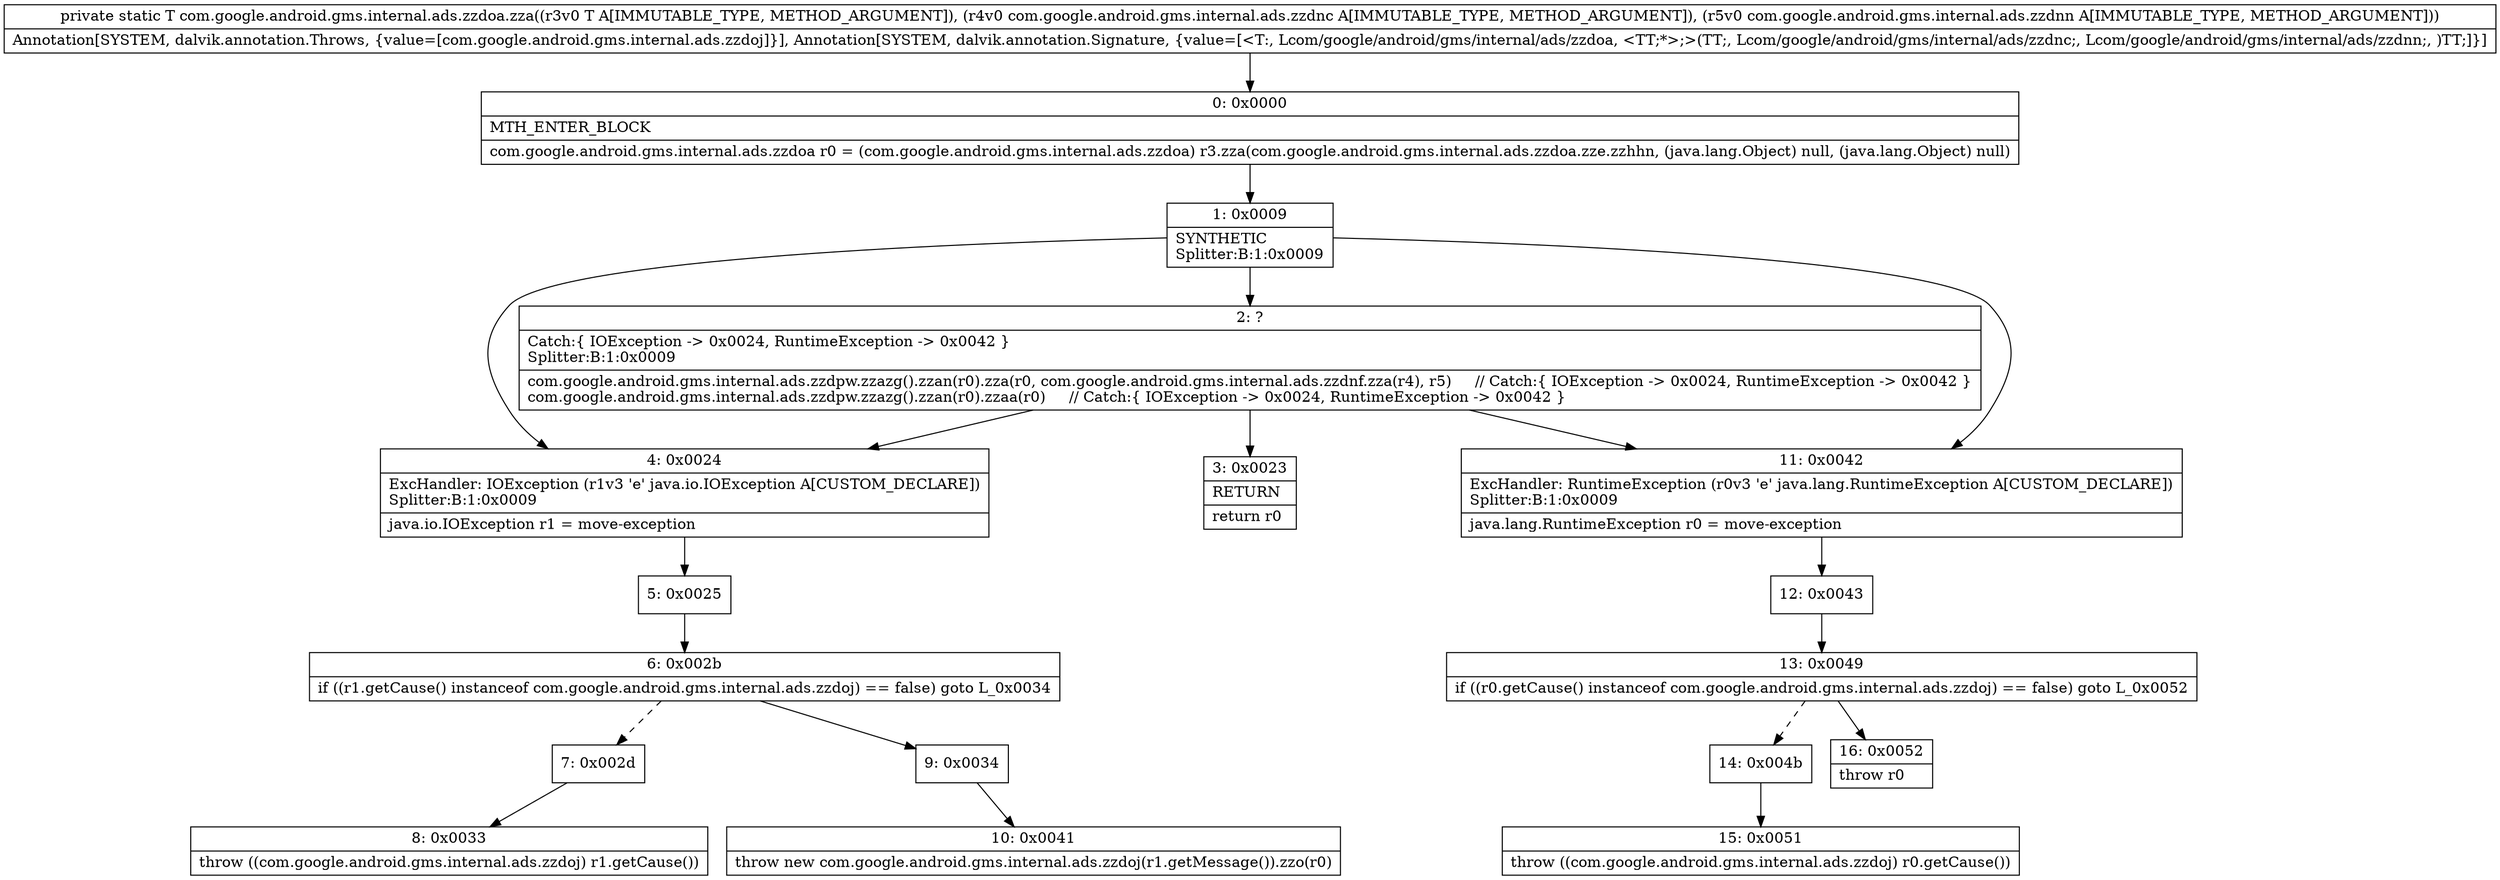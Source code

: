 digraph "CFG forcom.google.android.gms.internal.ads.zzdoa.zza(Lcom\/google\/android\/gms\/internal\/ads\/zzdoa;Lcom\/google\/android\/gms\/internal\/ads\/zzdnc;Lcom\/google\/android\/gms\/internal\/ads\/zzdnn;)Lcom\/google\/android\/gms\/internal\/ads\/zzdoa;" {
Node_0 [shape=record,label="{0\:\ 0x0000|MTH_ENTER_BLOCK\l|com.google.android.gms.internal.ads.zzdoa r0 = (com.google.android.gms.internal.ads.zzdoa) r3.zza(com.google.android.gms.internal.ads.zzdoa.zze.zzhhn, (java.lang.Object) null, (java.lang.Object) null)\l}"];
Node_1 [shape=record,label="{1\:\ 0x0009|SYNTHETIC\lSplitter:B:1:0x0009\l}"];
Node_2 [shape=record,label="{2\:\ ?|Catch:\{ IOException \-\> 0x0024, RuntimeException \-\> 0x0042 \}\lSplitter:B:1:0x0009\l|com.google.android.gms.internal.ads.zzdpw.zzazg().zzan(r0).zza(r0, com.google.android.gms.internal.ads.zzdnf.zza(r4), r5)     \/\/ Catch:\{ IOException \-\> 0x0024, RuntimeException \-\> 0x0042 \}\lcom.google.android.gms.internal.ads.zzdpw.zzazg().zzan(r0).zzaa(r0)     \/\/ Catch:\{ IOException \-\> 0x0024, RuntimeException \-\> 0x0042 \}\l}"];
Node_3 [shape=record,label="{3\:\ 0x0023|RETURN\l|return r0\l}"];
Node_4 [shape=record,label="{4\:\ 0x0024|ExcHandler: IOException (r1v3 'e' java.io.IOException A[CUSTOM_DECLARE])\lSplitter:B:1:0x0009\l|java.io.IOException r1 = move\-exception\l}"];
Node_5 [shape=record,label="{5\:\ 0x0025}"];
Node_6 [shape=record,label="{6\:\ 0x002b|if ((r1.getCause() instanceof com.google.android.gms.internal.ads.zzdoj) == false) goto L_0x0034\l}"];
Node_7 [shape=record,label="{7\:\ 0x002d}"];
Node_8 [shape=record,label="{8\:\ 0x0033|throw ((com.google.android.gms.internal.ads.zzdoj) r1.getCause())\l}"];
Node_9 [shape=record,label="{9\:\ 0x0034}"];
Node_10 [shape=record,label="{10\:\ 0x0041|throw new com.google.android.gms.internal.ads.zzdoj(r1.getMessage()).zzo(r0)\l}"];
Node_11 [shape=record,label="{11\:\ 0x0042|ExcHandler: RuntimeException (r0v3 'e' java.lang.RuntimeException A[CUSTOM_DECLARE])\lSplitter:B:1:0x0009\l|java.lang.RuntimeException r0 = move\-exception\l}"];
Node_12 [shape=record,label="{12\:\ 0x0043}"];
Node_13 [shape=record,label="{13\:\ 0x0049|if ((r0.getCause() instanceof com.google.android.gms.internal.ads.zzdoj) == false) goto L_0x0052\l}"];
Node_14 [shape=record,label="{14\:\ 0x004b}"];
Node_15 [shape=record,label="{15\:\ 0x0051|throw ((com.google.android.gms.internal.ads.zzdoj) r0.getCause())\l}"];
Node_16 [shape=record,label="{16\:\ 0x0052|throw r0\l}"];
MethodNode[shape=record,label="{private static T com.google.android.gms.internal.ads.zzdoa.zza((r3v0 T A[IMMUTABLE_TYPE, METHOD_ARGUMENT]), (r4v0 com.google.android.gms.internal.ads.zzdnc A[IMMUTABLE_TYPE, METHOD_ARGUMENT]), (r5v0 com.google.android.gms.internal.ads.zzdnn A[IMMUTABLE_TYPE, METHOD_ARGUMENT]))  | Annotation[SYSTEM, dalvik.annotation.Throws, \{value=[com.google.android.gms.internal.ads.zzdoj]\}], Annotation[SYSTEM, dalvik.annotation.Signature, \{value=[\<T:, Lcom\/google\/android\/gms\/internal\/ads\/zzdoa, \<TT;*\>;\>(TT;, Lcom\/google\/android\/gms\/internal\/ads\/zzdnc;, Lcom\/google\/android\/gms\/internal\/ads\/zzdnn;, )TT;]\}]\l}"];
MethodNode -> Node_0;
Node_0 -> Node_1;
Node_1 -> Node_2;
Node_1 -> Node_4;
Node_1 -> Node_11;
Node_2 -> Node_3;
Node_2 -> Node_4;
Node_2 -> Node_11;
Node_4 -> Node_5;
Node_5 -> Node_6;
Node_6 -> Node_7[style=dashed];
Node_6 -> Node_9;
Node_7 -> Node_8;
Node_9 -> Node_10;
Node_11 -> Node_12;
Node_12 -> Node_13;
Node_13 -> Node_14[style=dashed];
Node_13 -> Node_16;
Node_14 -> Node_15;
}


